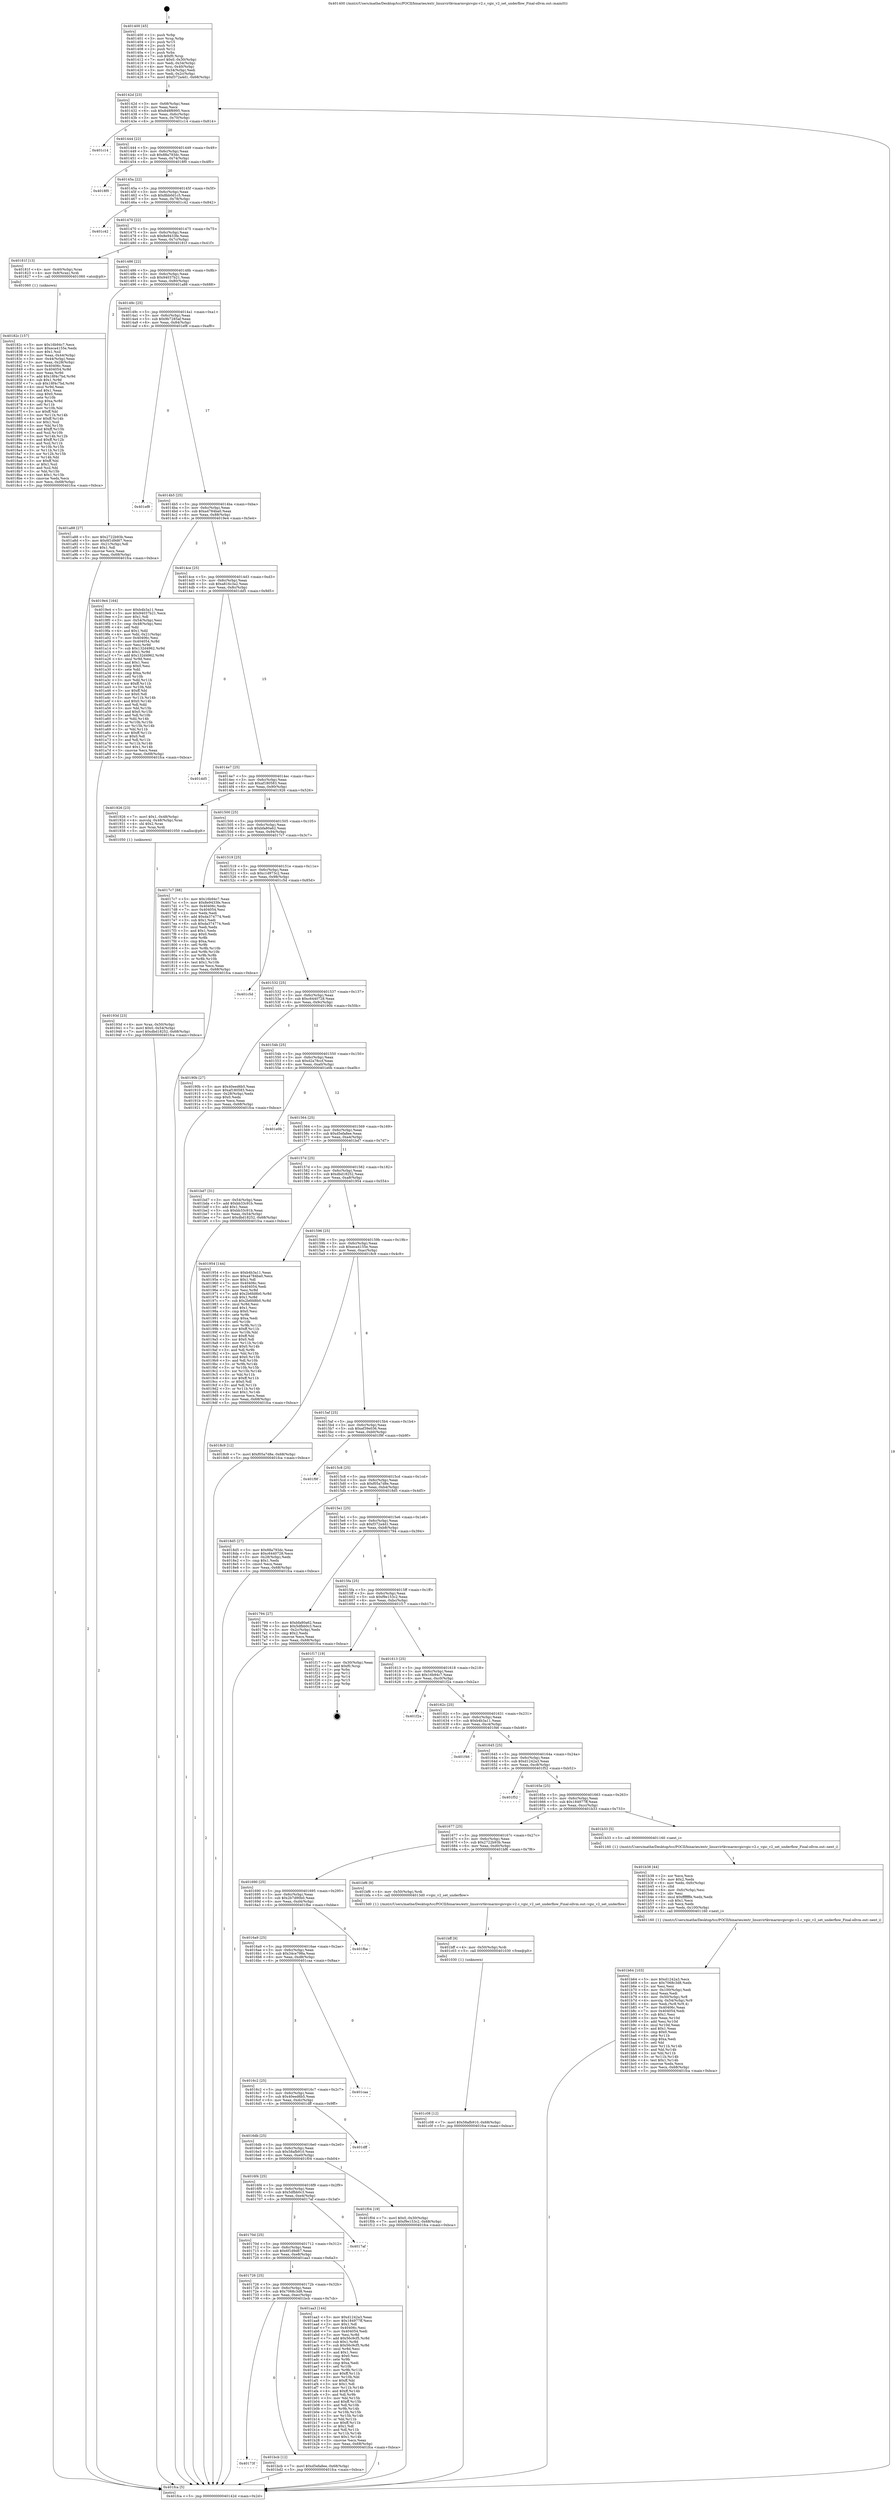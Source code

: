 digraph "0x401400" {
  label = "0x401400 (/mnt/c/Users/mathe/Desktop/tcc/POCII/binaries/extr_linuxvirtkvmarmvgicvgic-v2.c_vgic_v2_set_underflow_Final-ollvm.out::main(0))"
  labelloc = "t"
  node[shape=record]

  Entry [label="",width=0.3,height=0.3,shape=circle,fillcolor=black,style=filled]
  "0x40142d" [label="{
     0x40142d [23]\l
     | [instrs]\l
     &nbsp;&nbsp;0x40142d \<+3\>: mov -0x68(%rbp),%eax\l
     &nbsp;&nbsp;0x401430 \<+2\>: mov %eax,%ecx\l
     &nbsp;&nbsp;0x401432 \<+6\>: sub $0x848f6995,%ecx\l
     &nbsp;&nbsp;0x401438 \<+3\>: mov %eax,-0x6c(%rbp)\l
     &nbsp;&nbsp;0x40143b \<+3\>: mov %ecx,-0x70(%rbp)\l
     &nbsp;&nbsp;0x40143e \<+6\>: je 0000000000401c14 \<main+0x814\>\l
  }"]
  "0x401c14" [label="{
     0x401c14\l
  }", style=dashed]
  "0x401444" [label="{
     0x401444 [22]\l
     | [instrs]\l
     &nbsp;&nbsp;0x401444 \<+5\>: jmp 0000000000401449 \<main+0x49\>\l
     &nbsp;&nbsp;0x401449 \<+3\>: mov -0x6c(%rbp),%eax\l
     &nbsp;&nbsp;0x40144c \<+5\>: sub $0x88a793dc,%eax\l
     &nbsp;&nbsp;0x401451 \<+3\>: mov %eax,-0x74(%rbp)\l
     &nbsp;&nbsp;0x401454 \<+6\>: je 00000000004018f0 \<main+0x4f0\>\l
  }"]
  Exit [label="",width=0.3,height=0.3,shape=circle,fillcolor=black,style=filled,peripheries=2]
  "0x4018f0" [label="{
     0x4018f0\l
  }", style=dashed]
  "0x40145a" [label="{
     0x40145a [22]\l
     | [instrs]\l
     &nbsp;&nbsp;0x40145a \<+5\>: jmp 000000000040145f \<main+0x5f\>\l
     &nbsp;&nbsp;0x40145f \<+3\>: mov -0x6c(%rbp),%eax\l
     &nbsp;&nbsp;0x401462 \<+5\>: sub $0x8bb0d1c5,%eax\l
     &nbsp;&nbsp;0x401467 \<+3\>: mov %eax,-0x78(%rbp)\l
     &nbsp;&nbsp;0x40146a \<+6\>: je 0000000000401c42 \<main+0x842\>\l
  }"]
  "0x401c08" [label="{
     0x401c08 [12]\l
     | [instrs]\l
     &nbsp;&nbsp;0x401c08 \<+7\>: movl $0x58afb910,-0x68(%rbp)\l
     &nbsp;&nbsp;0x401c0f \<+5\>: jmp 0000000000401fca \<main+0xbca\>\l
  }"]
  "0x401c42" [label="{
     0x401c42\l
  }", style=dashed]
  "0x401470" [label="{
     0x401470 [22]\l
     | [instrs]\l
     &nbsp;&nbsp;0x401470 \<+5\>: jmp 0000000000401475 \<main+0x75\>\l
     &nbsp;&nbsp;0x401475 \<+3\>: mov -0x6c(%rbp),%eax\l
     &nbsp;&nbsp;0x401478 \<+5\>: sub $0x8e9433fe,%eax\l
     &nbsp;&nbsp;0x40147d \<+3\>: mov %eax,-0x7c(%rbp)\l
     &nbsp;&nbsp;0x401480 \<+6\>: je 000000000040181f \<main+0x41f\>\l
  }"]
  "0x401bff" [label="{
     0x401bff [9]\l
     | [instrs]\l
     &nbsp;&nbsp;0x401bff \<+4\>: mov -0x50(%rbp),%rdi\l
     &nbsp;&nbsp;0x401c03 \<+5\>: call 0000000000401030 \<free@plt\>\l
     | [calls]\l
     &nbsp;&nbsp;0x401030 \{1\} (unknown)\l
  }"]
  "0x40181f" [label="{
     0x40181f [13]\l
     | [instrs]\l
     &nbsp;&nbsp;0x40181f \<+4\>: mov -0x40(%rbp),%rax\l
     &nbsp;&nbsp;0x401823 \<+4\>: mov 0x8(%rax),%rdi\l
     &nbsp;&nbsp;0x401827 \<+5\>: call 0000000000401060 \<atoi@plt\>\l
     | [calls]\l
     &nbsp;&nbsp;0x401060 \{1\} (unknown)\l
  }"]
  "0x401486" [label="{
     0x401486 [22]\l
     | [instrs]\l
     &nbsp;&nbsp;0x401486 \<+5\>: jmp 000000000040148b \<main+0x8b\>\l
     &nbsp;&nbsp;0x40148b \<+3\>: mov -0x6c(%rbp),%eax\l
     &nbsp;&nbsp;0x40148e \<+5\>: sub $0x94037b21,%eax\l
     &nbsp;&nbsp;0x401493 \<+3\>: mov %eax,-0x80(%rbp)\l
     &nbsp;&nbsp;0x401496 \<+6\>: je 0000000000401a88 \<main+0x688\>\l
  }"]
  "0x40173f" [label="{
     0x40173f\l
  }", style=dashed]
  "0x401a88" [label="{
     0x401a88 [27]\l
     | [instrs]\l
     &nbsp;&nbsp;0x401a88 \<+5\>: mov $0x2722b93b,%eax\l
     &nbsp;&nbsp;0x401a8d \<+5\>: mov $0x6f1d9d67,%ecx\l
     &nbsp;&nbsp;0x401a92 \<+3\>: mov -0x21(%rbp),%dl\l
     &nbsp;&nbsp;0x401a95 \<+3\>: test $0x1,%dl\l
     &nbsp;&nbsp;0x401a98 \<+3\>: cmovne %ecx,%eax\l
     &nbsp;&nbsp;0x401a9b \<+3\>: mov %eax,-0x68(%rbp)\l
     &nbsp;&nbsp;0x401a9e \<+5\>: jmp 0000000000401fca \<main+0xbca\>\l
  }"]
  "0x40149c" [label="{
     0x40149c [25]\l
     | [instrs]\l
     &nbsp;&nbsp;0x40149c \<+5\>: jmp 00000000004014a1 \<main+0xa1\>\l
     &nbsp;&nbsp;0x4014a1 \<+3\>: mov -0x6c(%rbp),%eax\l
     &nbsp;&nbsp;0x4014a4 \<+5\>: sub $0x9b7285af,%eax\l
     &nbsp;&nbsp;0x4014a9 \<+6\>: mov %eax,-0x84(%rbp)\l
     &nbsp;&nbsp;0x4014af \<+6\>: je 0000000000401ef8 \<main+0xaf8\>\l
  }"]
  "0x401bcb" [label="{
     0x401bcb [12]\l
     | [instrs]\l
     &nbsp;&nbsp;0x401bcb \<+7\>: movl $0xd5efa8ee,-0x68(%rbp)\l
     &nbsp;&nbsp;0x401bd2 \<+5\>: jmp 0000000000401fca \<main+0xbca\>\l
  }"]
  "0x401ef8" [label="{
     0x401ef8\l
  }", style=dashed]
  "0x4014b5" [label="{
     0x4014b5 [25]\l
     | [instrs]\l
     &nbsp;&nbsp;0x4014b5 \<+5\>: jmp 00000000004014ba \<main+0xba\>\l
     &nbsp;&nbsp;0x4014ba \<+3\>: mov -0x6c(%rbp),%eax\l
     &nbsp;&nbsp;0x4014bd \<+5\>: sub $0xa4784ba0,%eax\l
     &nbsp;&nbsp;0x4014c2 \<+6\>: mov %eax,-0x88(%rbp)\l
     &nbsp;&nbsp;0x4014c8 \<+6\>: je 00000000004019e4 \<main+0x5e4\>\l
  }"]
  "0x401b64" [label="{
     0x401b64 [103]\l
     | [instrs]\l
     &nbsp;&nbsp;0x401b64 \<+5\>: mov $0xd1242a3,%ecx\l
     &nbsp;&nbsp;0x401b69 \<+5\>: mov $0x7068c3d8,%edx\l
     &nbsp;&nbsp;0x401b6e \<+2\>: xor %esi,%esi\l
     &nbsp;&nbsp;0x401b70 \<+6\>: mov -0x100(%rbp),%edi\l
     &nbsp;&nbsp;0x401b76 \<+3\>: imul %eax,%edi\l
     &nbsp;&nbsp;0x401b79 \<+4\>: mov -0x50(%rbp),%r8\l
     &nbsp;&nbsp;0x401b7d \<+4\>: movslq -0x54(%rbp),%r9\l
     &nbsp;&nbsp;0x401b81 \<+4\>: mov %edi,(%r8,%r9,4)\l
     &nbsp;&nbsp;0x401b85 \<+7\>: mov 0x40406c,%eax\l
     &nbsp;&nbsp;0x401b8c \<+7\>: mov 0x404054,%edi\l
     &nbsp;&nbsp;0x401b93 \<+3\>: sub $0x1,%esi\l
     &nbsp;&nbsp;0x401b96 \<+3\>: mov %eax,%r10d\l
     &nbsp;&nbsp;0x401b99 \<+3\>: add %esi,%r10d\l
     &nbsp;&nbsp;0x401b9c \<+4\>: imul %r10d,%eax\l
     &nbsp;&nbsp;0x401ba0 \<+3\>: and $0x1,%eax\l
     &nbsp;&nbsp;0x401ba3 \<+3\>: cmp $0x0,%eax\l
     &nbsp;&nbsp;0x401ba6 \<+4\>: sete %r11b\l
     &nbsp;&nbsp;0x401baa \<+3\>: cmp $0xa,%edi\l
     &nbsp;&nbsp;0x401bad \<+3\>: setl %bl\l
     &nbsp;&nbsp;0x401bb0 \<+3\>: mov %r11b,%r14b\l
     &nbsp;&nbsp;0x401bb3 \<+3\>: and %bl,%r14b\l
     &nbsp;&nbsp;0x401bb6 \<+3\>: xor %bl,%r11b\l
     &nbsp;&nbsp;0x401bb9 \<+3\>: or %r11b,%r14b\l
     &nbsp;&nbsp;0x401bbc \<+4\>: test $0x1,%r14b\l
     &nbsp;&nbsp;0x401bc0 \<+3\>: cmovne %edx,%ecx\l
     &nbsp;&nbsp;0x401bc3 \<+3\>: mov %ecx,-0x68(%rbp)\l
     &nbsp;&nbsp;0x401bc6 \<+5\>: jmp 0000000000401fca \<main+0xbca\>\l
  }"]
  "0x4019e4" [label="{
     0x4019e4 [164]\l
     | [instrs]\l
     &nbsp;&nbsp;0x4019e4 \<+5\>: mov $0xb4b3a11,%eax\l
     &nbsp;&nbsp;0x4019e9 \<+5\>: mov $0x94037b21,%ecx\l
     &nbsp;&nbsp;0x4019ee \<+2\>: mov $0x1,%dl\l
     &nbsp;&nbsp;0x4019f0 \<+3\>: mov -0x54(%rbp),%esi\l
     &nbsp;&nbsp;0x4019f3 \<+3\>: cmp -0x48(%rbp),%esi\l
     &nbsp;&nbsp;0x4019f6 \<+4\>: setl %dil\l
     &nbsp;&nbsp;0x4019fa \<+4\>: and $0x1,%dil\l
     &nbsp;&nbsp;0x4019fe \<+4\>: mov %dil,-0x21(%rbp)\l
     &nbsp;&nbsp;0x401a02 \<+7\>: mov 0x40406c,%esi\l
     &nbsp;&nbsp;0x401a09 \<+8\>: mov 0x404054,%r8d\l
     &nbsp;&nbsp;0x401a11 \<+3\>: mov %esi,%r9d\l
     &nbsp;&nbsp;0x401a14 \<+7\>: sub $0x132d4962,%r9d\l
     &nbsp;&nbsp;0x401a1b \<+4\>: sub $0x1,%r9d\l
     &nbsp;&nbsp;0x401a1f \<+7\>: add $0x132d4962,%r9d\l
     &nbsp;&nbsp;0x401a26 \<+4\>: imul %r9d,%esi\l
     &nbsp;&nbsp;0x401a2a \<+3\>: and $0x1,%esi\l
     &nbsp;&nbsp;0x401a2d \<+3\>: cmp $0x0,%esi\l
     &nbsp;&nbsp;0x401a30 \<+4\>: sete %dil\l
     &nbsp;&nbsp;0x401a34 \<+4\>: cmp $0xa,%r8d\l
     &nbsp;&nbsp;0x401a38 \<+4\>: setl %r10b\l
     &nbsp;&nbsp;0x401a3c \<+3\>: mov %dil,%r11b\l
     &nbsp;&nbsp;0x401a3f \<+4\>: xor $0xff,%r11b\l
     &nbsp;&nbsp;0x401a43 \<+3\>: mov %r10b,%bl\l
     &nbsp;&nbsp;0x401a46 \<+3\>: xor $0xff,%bl\l
     &nbsp;&nbsp;0x401a49 \<+3\>: xor $0x0,%dl\l
     &nbsp;&nbsp;0x401a4c \<+3\>: mov %r11b,%r14b\l
     &nbsp;&nbsp;0x401a4f \<+4\>: and $0x0,%r14b\l
     &nbsp;&nbsp;0x401a53 \<+3\>: and %dl,%dil\l
     &nbsp;&nbsp;0x401a56 \<+3\>: mov %bl,%r15b\l
     &nbsp;&nbsp;0x401a59 \<+4\>: and $0x0,%r15b\l
     &nbsp;&nbsp;0x401a5d \<+3\>: and %dl,%r10b\l
     &nbsp;&nbsp;0x401a60 \<+3\>: or %dil,%r14b\l
     &nbsp;&nbsp;0x401a63 \<+3\>: or %r10b,%r15b\l
     &nbsp;&nbsp;0x401a66 \<+3\>: xor %r15b,%r14b\l
     &nbsp;&nbsp;0x401a69 \<+3\>: or %bl,%r11b\l
     &nbsp;&nbsp;0x401a6c \<+4\>: xor $0xff,%r11b\l
     &nbsp;&nbsp;0x401a70 \<+3\>: or $0x0,%dl\l
     &nbsp;&nbsp;0x401a73 \<+3\>: and %dl,%r11b\l
     &nbsp;&nbsp;0x401a76 \<+3\>: or %r11b,%r14b\l
     &nbsp;&nbsp;0x401a79 \<+4\>: test $0x1,%r14b\l
     &nbsp;&nbsp;0x401a7d \<+3\>: cmovne %ecx,%eax\l
     &nbsp;&nbsp;0x401a80 \<+3\>: mov %eax,-0x68(%rbp)\l
     &nbsp;&nbsp;0x401a83 \<+5\>: jmp 0000000000401fca \<main+0xbca\>\l
  }"]
  "0x4014ce" [label="{
     0x4014ce [25]\l
     | [instrs]\l
     &nbsp;&nbsp;0x4014ce \<+5\>: jmp 00000000004014d3 \<main+0xd3\>\l
     &nbsp;&nbsp;0x4014d3 \<+3\>: mov -0x6c(%rbp),%eax\l
     &nbsp;&nbsp;0x4014d6 \<+5\>: sub $0xa816c3a2,%eax\l
     &nbsp;&nbsp;0x4014db \<+6\>: mov %eax,-0x8c(%rbp)\l
     &nbsp;&nbsp;0x4014e1 \<+6\>: je 0000000000401dd5 \<main+0x9d5\>\l
  }"]
  "0x401b38" [label="{
     0x401b38 [44]\l
     | [instrs]\l
     &nbsp;&nbsp;0x401b38 \<+2\>: xor %ecx,%ecx\l
     &nbsp;&nbsp;0x401b3a \<+5\>: mov $0x2,%edx\l
     &nbsp;&nbsp;0x401b3f \<+6\>: mov %edx,-0xfc(%rbp)\l
     &nbsp;&nbsp;0x401b45 \<+1\>: cltd\l
     &nbsp;&nbsp;0x401b46 \<+6\>: mov -0xfc(%rbp),%esi\l
     &nbsp;&nbsp;0x401b4c \<+2\>: idiv %esi\l
     &nbsp;&nbsp;0x401b4e \<+6\>: imul $0xfffffffe,%edx,%edx\l
     &nbsp;&nbsp;0x401b54 \<+3\>: sub $0x1,%ecx\l
     &nbsp;&nbsp;0x401b57 \<+2\>: sub %ecx,%edx\l
     &nbsp;&nbsp;0x401b59 \<+6\>: mov %edx,-0x100(%rbp)\l
     &nbsp;&nbsp;0x401b5f \<+5\>: call 0000000000401160 \<next_i\>\l
     | [calls]\l
     &nbsp;&nbsp;0x401160 \{1\} (/mnt/c/Users/mathe/Desktop/tcc/POCII/binaries/extr_linuxvirtkvmarmvgicvgic-v2.c_vgic_v2_set_underflow_Final-ollvm.out::next_i)\l
  }"]
  "0x401dd5" [label="{
     0x401dd5\l
  }", style=dashed]
  "0x4014e7" [label="{
     0x4014e7 [25]\l
     | [instrs]\l
     &nbsp;&nbsp;0x4014e7 \<+5\>: jmp 00000000004014ec \<main+0xec\>\l
     &nbsp;&nbsp;0x4014ec \<+3\>: mov -0x6c(%rbp),%eax\l
     &nbsp;&nbsp;0x4014ef \<+5\>: sub $0xaf180583,%eax\l
     &nbsp;&nbsp;0x4014f4 \<+6\>: mov %eax,-0x90(%rbp)\l
     &nbsp;&nbsp;0x4014fa \<+6\>: je 0000000000401926 \<main+0x526\>\l
  }"]
  "0x401726" [label="{
     0x401726 [25]\l
     | [instrs]\l
     &nbsp;&nbsp;0x401726 \<+5\>: jmp 000000000040172b \<main+0x32b\>\l
     &nbsp;&nbsp;0x40172b \<+3\>: mov -0x6c(%rbp),%eax\l
     &nbsp;&nbsp;0x40172e \<+5\>: sub $0x7068c3d8,%eax\l
     &nbsp;&nbsp;0x401733 \<+6\>: mov %eax,-0xec(%rbp)\l
     &nbsp;&nbsp;0x401739 \<+6\>: je 0000000000401bcb \<main+0x7cb\>\l
  }"]
  "0x401926" [label="{
     0x401926 [23]\l
     | [instrs]\l
     &nbsp;&nbsp;0x401926 \<+7\>: movl $0x1,-0x48(%rbp)\l
     &nbsp;&nbsp;0x40192d \<+4\>: movslq -0x48(%rbp),%rax\l
     &nbsp;&nbsp;0x401931 \<+4\>: shl $0x2,%rax\l
     &nbsp;&nbsp;0x401935 \<+3\>: mov %rax,%rdi\l
     &nbsp;&nbsp;0x401938 \<+5\>: call 0000000000401050 \<malloc@plt\>\l
     | [calls]\l
     &nbsp;&nbsp;0x401050 \{1\} (unknown)\l
  }"]
  "0x401500" [label="{
     0x401500 [25]\l
     | [instrs]\l
     &nbsp;&nbsp;0x401500 \<+5\>: jmp 0000000000401505 \<main+0x105\>\l
     &nbsp;&nbsp;0x401505 \<+3\>: mov -0x6c(%rbp),%eax\l
     &nbsp;&nbsp;0x401508 \<+5\>: sub $0xbfa80a62,%eax\l
     &nbsp;&nbsp;0x40150d \<+6\>: mov %eax,-0x94(%rbp)\l
     &nbsp;&nbsp;0x401513 \<+6\>: je 00000000004017c7 \<main+0x3c7\>\l
  }"]
  "0x401aa3" [label="{
     0x401aa3 [144]\l
     | [instrs]\l
     &nbsp;&nbsp;0x401aa3 \<+5\>: mov $0xd1242a3,%eax\l
     &nbsp;&nbsp;0x401aa8 \<+5\>: mov $0x184977ff,%ecx\l
     &nbsp;&nbsp;0x401aad \<+2\>: mov $0x1,%dl\l
     &nbsp;&nbsp;0x401aaf \<+7\>: mov 0x40406c,%esi\l
     &nbsp;&nbsp;0x401ab6 \<+7\>: mov 0x404054,%edi\l
     &nbsp;&nbsp;0x401abd \<+3\>: mov %esi,%r8d\l
     &nbsp;&nbsp;0x401ac0 \<+7\>: add $0x56c9cf5,%r8d\l
     &nbsp;&nbsp;0x401ac7 \<+4\>: sub $0x1,%r8d\l
     &nbsp;&nbsp;0x401acb \<+7\>: sub $0x56c9cf5,%r8d\l
     &nbsp;&nbsp;0x401ad2 \<+4\>: imul %r8d,%esi\l
     &nbsp;&nbsp;0x401ad6 \<+3\>: and $0x1,%esi\l
     &nbsp;&nbsp;0x401ad9 \<+3\>: cmp $0x0,%esi\l
     &nbsp;&nbsp;0x401adc \<+4\>: sete %r9b\l
     &nbsp;&nbsp;0x401ae0 \<+3\>: cmp $0xa,%edi\l
     &nbsp;&nbsp;0x401ae3 \<+4\>: setl %r10b\l
     &nbsp;&nbsp;0x401ae7 \<+3\>: mov %r9b,%r11b\l
     &nbsp;&nbsp;0x401aea \<+4\>: xor $0xff,%r11b\l
     &nbsp;&nbsp;0x401aee \<+3\>: mov %r10b,%bl\l
     &nbsp;&nbsp;0x401af1 \<+3\>: xor $0xff,%bl\l
     &nbsp;&nbsp;0x401af4 \<+3\>: xor $0x1,%dl\l
     &nbsp;&nbsp;0x401af7 \<+3\>: mov %r11b,%r14b\l
     &nbsp;&nbsp;0x401afa \<+4\>: and $0xff,%r14b\l
     &nbsp;&nbsp;0x401afe \<+3\>: and %dl,%r9b\l
     &nbsp;&nbsp;0x401b01 \<+3\>: mov %bl,%r15b\l
     &nbsp;&nbsp;0x401b04 \<+4\>: and $0xff,%r15b\l
     &nbsp;&nbsp;0x401b08 \<+3\>: and %dl,%r10b\l
     &nbsp;&nbsp;0x401b0b \<+3\>: or %r9b,%r14b\l
     &nbsp;&nbsp;0x401b0e \<+3\>: or %r10b,%r15b\l
     &nbsp;&nbsp;0x401b11 \<+3\>: xor %r15b,%r14b\l
     &nbsp;&nbsp;0x401b14 \<+3\>: or %bl,%r11b\l
     &nbsp;&nbsp;0x401b17 \<+4\>: xor $0xff,%r11b\l
     &nbsp;&nbsp;0x401b1b \<+3\>: or $0x1,%dl\l
     &nbsp;&nbsp;0x401b1e \<+3\>: and %dl,%r11b\l
     &nbsp;&nbsp;0x401b21 \<+3\>: or %r11b,%r14b\l
     &nbsp;&nbsp;0x401b24 \<+4\>: test $0x1,%r14b\l
     &nbsp;&nbsp;0x401b28 \<+3\>: cmovne %ecx,%eax\l
     &nbsp;&nbsp;0x401b2b \<+3\>: mov %eax,-0x68(%rbp)\l
     &nbsp;&nbsp;0x401b2e \<+5\>: jmp 0000000000401fca \<main+0xbca\>\l
  }"]
  "0x4017c7" [label="{
     0x4017c7 [88]\l
     | [instrs]\l
     &nbsp;&nbsp;0x4017c7 \<+5\>: mov $0x16b94c7,%eax\l
     &nbsp;&nbsp;0x4017cc \<+5\>: mov $0x8e9433fe,%ecx\l
     &nbsp;&nbsp;0x4017d1 \<+7\>: mov 0x40406c,%edx\l
     &nbsp;&nbsp;0x4017d8 \<+7\>: mov 0x404054,%esi\l
     &nbsp;&nbsp;0x4017df \<+2\>: mov %edx,%edi\l
     &nbsp;&nbsp;0x4017e1 \<+6\>: add $0xda374774,%edi\l
     &nbsp;&nbsp;0x4017e7 \<+3\>: sub $0x1,%edi\l
     &nbsp;&nbsp;0x4017ea \<+6\>: sub $0xda374774,%edi\l
     &nbsp;&nbsp;0x4017f0 \<+3\>: imul %edi,%edx\l
     &nbsp;&nbsp;0x4017f3 \<+3\>: and $0x1,%edx\l
     &nbsp;&nbsp;0x4017f6 \<+3\>: cmp $0x0,%edx\l
     &nbsp;&nbsp;0x4017f9 \<+4\>: sete %r8b\l
     &nbsp;&nbsp;0x4017fd \<+3\>: cmp $0xa,%esi\l
     &nbsp;&nbsp;0x401800 \<+4\>: setl %r9b\l
     &nbsp;&nbsp;0x401804 \<+3\>: mov %r8b,%r10b\l
     &nbsp;&nbsp;0x401807 \<+3\>: and %r9b,%r10b\l
     &nbsp;&nbsp;0x40180a \<+3\>: xor %r9b,%r8b\l
     &nbsp;&nbsp;0x40180d \<+3\>: or %r8b,%r10b\l
     &nbsp;&nbsp;0x401810 \<+4\>: test $0x1,%r10b\l
     &nbsp;&nbsp;0x401814 \<+3\>: cmovne %ecx,%eax\l
     &nbsp;&nbsp;0x401817 \<+3\>: mov %eax,-0x68(%rbp)\l
     &nbsp;&nbsp;0x40181a \<+5\>: jmp 0000000000401fca \<main+0xbca\>\l
  }"]
  "0x401519" [label="{
     0x401519 [25]\l
     | [instrs]\l
     &nbsp;&nbsp;0x401519 \<+5\>: jmp 000000000040151e \<main+0x11e\>\l
     &nbsp;&nbsp;0x40151e \<+3\>: mov -0x6c(%rbp),%eax\l
     &nbsp;&nbsp;0x401521 \<+5\>: sub $0xc1d973c2,%eax\l
     &nbsp;&nbsp;0x401526 \<+6\>: mov %eax,-0x98(%rbp)\l
     &nbsp;&nbsp;0x40152c \<+6\>: je 0000000000401c5d \<main+0x85d\>\l
  }"]
  "0x40170d" [label="{
     0x40170d [25]\l
     | [instrs]\l
     &nbsp;&nbsp;0x40170d \<+5\>: jmp 0000000000401712 \<main+0x312\>\l
     &nbsp;&nbsp;0x401712 \<+3\>: mov -0x6c(%rbp),%eax\l
     &nbsp;&nbsp;0x401715 \<+5\>: sub $0x6f1d9d67,%eax\l
     &nbsp;&nbsp;0x40171a \<+6\>: mov %eax,-0xe8(%rbp)\l
     &nbsp;&nbsp;0x401720 \<+6\>: je 0000000000401aa3 \<main+0x6a3\>\l
  }"]
  "0x401c5d" [label="{
     0x401c5d\l
  }", style=dashed]
  "0x401532" [label="{
     0x401532 [25]\l
     | [instrs]\l
     &nbsp;&nbsp;0x401532 \<+5\>: jmp 0000000000401537 \<main+0x137\>\l
     &nbsp;&nbsp;0x401537 \<+3\>: mov -0x6c(%rbp),%eax\l
     &nbsp;&nbsp;0x40153a \<+5\>: sub $0xc6440728,%eax\l
     &nbsp;&nbsp;0x40153f \<+6\>: mov %eax,-0x9c(%rbp)\l
     &nbsp;&nbsp;0x401545 \<+6\>: je 000000000040190b \<main+0x50b\>\l
  }"]
  "0x4017af" [label="{
     0x4017af\l
  }", style=dashed]
  "0x40190b" [label="{
     0x40190b [27]\l
     | [instrs]\l
     &nbsp;&nbsp;0x40190b \<+5\>: mov $0x40eed6b5,%eax\l
     &nbsp;&nbsp;0x401910 \<+5\>: mov $0xaf180583,%ecx\l
     &nbsp;&nbsp;0x401915 \<+3\>: mov -0x28(%rbp),%edx\l
     &nbsp;&nbsp;0x401918 \<+3\>: cmp $0x0,%edx\l
     &nbsp;&nbsp;0x40191b \<+3\>: cmove %ecx,%eax\l
     &nbsp;&nbsp;0x40191e \<+3\>: mov %eax,-0x68(%rbp)\l
     &nbsp;&nbsp;0x401921 \<+5\>: jmp 0000000000401fca \<main+0xbca\>\l
  }"]
  "0x40154b" [label="{
     0x40154b [25]\l
     | [instrs]\l
     &nbsp;&nbsp;0x40154b \<+5\>: jmp 0000000000401550 \<main+0x150\>\l
     &nbsp;&nbsp;0x401550 \<+3\>: mov -0x6c(%rbp),%eax\l
     &nbsp;&nbsp;0x401553 \<+5\>: sub $0xd2a78ccf,%eax\l
     &nbsp;&nbsp;0x401558 \<+6\>: mov %eax,-0xa0(%rbp)\l
     &nbsp;&nbsp;0x40155e \<+6\>: je 0000000000401e0b \<main+0xa0b\>\l
  }"]
  "0x4016f4" [label="{
     0x4016f4 [25]\l
     | [instrs]\l
     &nbsp;&nbsp;0x4016f4 \<+5\>: jmp 00000000004016f9 \<main+0x2f9\>\l
     &nbsp;&nbsp;0x4016f9 \<+3\>: mov -0x6c(%rbp),%eax\l
     &nbsp;&nbsp;0x4016fc \<+5\>: sub $0x5dfbb0c3,%eax\l
     &nbsp;&nbsp;0x401701 \<+6\>: mov %eax,-0xe4(%rbp)\l
     &nbsp;&nbsp;0x401707 \<+6\>: je 00000000004017af \<main+0x3af\>\l
  }"]
  "0x401e0b" [label="{
     0x401e0b\l
  }", style=dashed]
  "0x401564" [label="{
     0x401564 [25]\l
     | [instrs]\l
     &nbsp;&nbsp;0x401564 \<+5\>: jmp 0000000000401569 \<main+0x169\>\l
     &nbsp;&nbsp;0x401569 \<+3\>: mov -0x6c(%rbp),%eax\l
     &nbsp;&nbsp;0x40156c \<+5\>: sub $0xd5efa8ee,%eax\l
     &nbsp;&nbsp;0x401571 \<+6\>: mov %eax,-0xa4(%rbp)\l
     &nbsp;&nbsp;0x401577 \<+6\>: je 0000000000401bd7 \<main+0x7d7\>\l
  }"]
  "0x401f04" [label="{
     0x401f04 [19]\l
     | [instrs]\l
     &nbsp;&nbsp;0x401f04 \<+7\>: movl $0x0,-0x30(%rbp)\l
     &nbsp;&nbsp;0x401f0b \<+7\>: movl $0xf9e153c2,-0x68(%rbp)\l
     &nbsp;&nbsp;0x401f12 \<+5\>: jmp 0000000000401fca \<main+0xbca\>\l
  }"]
  "0x401bd7" [label="{
     0x401bd7 [31]\l
     | [instrs]\l
     &nbsp;&nbsp;0x401bd7 \<+3\>: mov -0x54(%rbp),%eax\l
     &nbsp;&nbsp;0x401bda \<+5\>: add $0xbb33c91b,%eax\l
     &nbsp;&nbsp;0x401bdf \<+3\>: add $0x1,%eax\l
     &nbsp;&nbsp;0x401be2 \<+5\>: sub $0xbb33c91b,%eax\l
     &nbsp;&nbsp;0x401be7 \<+3\>: mov %eax,-0x54(%rbp)\l
     &nbsp;&nbsp;0x401bea \<+7\>: movl $0xdbd18252,-0x68(%rbp)\l
     &nbsp;&nbsp;0x401bf1 \<+5\>: jmp 0000000000401fca \<main+0xbca\>\l
  }"]
  "0x40157d" [label="{
     0x40157d [25]\l
     | [instrs]\l
     &nbsp;&nbsp;0x40157d \<+5\>: jmp 0000000000401582 \<main+0x182\>\l
     &nbsp;&nbsp;0x401582 \<+3\>: mov -0x6c(%rbp),%eax\l
     &nbsp;&nbsp;0x401585 \<+5\>: sub $0xdbd18252,%eax\l
     &nbsp;&nbsp;0x40158a \<+6\>: mov %eax,-0xa8(%rbp)\l
     &nbsp;&nbsp;0x401590 \<+6\>: je 0000000000401954 \<main+0x554\>\l
  }"]
  "0x4016db" [label="{
     0x4016db [25]\l
     | [instrs]\l
     &nbsp;&nbsp;0x4016db \<+5\>: jmp 00000000004016e0 \<main+0x2e0\>\l
     &nbsp;&nbsp;0x4016e0 \<+3\>: mov -0x6c(%rbp),%eax\l
     &nbsp;&nbsp;0x4016e3 \<+5\>: sub $0x58afb910,%eax\l
     &nbsp;&nbsp;0x4016e8 \<+6\>: mov %eax,-0xe0(%rbp)\l
     &nbsp;&nbsp;0x4016ee \<+6\>: je 0000000000401f04 \<main+0xb04\>\l
  }"]
  "0x401954" [label="{
     0x401954 [144]\l
     | [instrs]\l
     &nbsp;&nbsp;0x401954 \<+5\>: mov $0xb4b3a11,%eax\l
     &nbsp;&nbsp;0x401959 \<+5\>: mov $0xa4784ba0,%ecx\l
     &nbsp;&nbsp;0x40195e \<+2\>: mov $0x1,%dl\l
     &nbsp;&nbsp;0x401960 \<+7\>: mov 0x40406c,%esi\l
     &nbsp;&nbsp;0x401967 \<+7\>: mov 0x404054,%edi\l
     &nbsp;&nbsp;0x40196e \<+3\>: mov %esi,%r8d\l
     &nbsp;&nbsp;0x401971 \<+7\>: add $0x2b6fd8b0,%r8d\l
     &nbsp;&nbsp;0x401978 \<+4\>: sub $0x1,%r8d\l
     &nbsp;&nbsp;0x40197c \<+7\>: sub $0x2b6fd8b0,%r8d\l
     &nbsp;&nbsp;0x401983 \<+4\>: imul %r8d,%esi\l
     &nbsp;&nbsp;0x401987 \<+3\>: and $0x1,%esi\l
     &nbsp;&nbsp;0x40198a \<+3\>: cmp $0x0,%esi\l
     &nbsp;&nbsp;0x40198d \<+4\>: sete %r9b\l
     &nbsp;&nbsp;0x401991 \<+3\>: cmp $0xa,%edi\l
     &nbsp;&nbsp;0x401994 \<+4\>: setl %r10b\l
     &nbsp;&nbsp;0x401998 \<+3\>: mov %r9b,%r11b\l
     &nbsp;&nbsp;0x40199b \<+4\>: xor $0xff,%r11b\l
     &nbsp;&nbsp;0x40199f \<+3\>: mov %r10b,%bl\l
     &nbsp;&nbsp;0x4019a2 \<+3\>: xor $0xff,%bl\l
     &nbsp;&nbsp;0x4019a5 \<+3\>: xor $0x0,%dl\l
     &nbsp;&nbsp;0x4019a8 \<+3\>: mov %r11b,%r14b\l
     &nbsp;&nbsp;0x4019ab \<+4\>: and $0x0,%r14b\l
     &nbsp;&nbsp;0x4019af \<+3\>: and %dl,%r9b\l
     &nbsp;&nbsp;0x4019b2 \<+3\>: mov %bl,%r15b\l
     &nbsp;&nbsp;0x4019b5 \<+4\>: and $0x0,%r15b\l
     &nbsp;&nbsp;0x4019b9 \<+3\>: and %dl,%r10b\l
     &nbsp;&nbsp;0x4019bc \<+3\>: or %r9b,%r14b\l
     &nbsp;&nbsp;0x4019bf \<+3\>: or %r10b,%r15b\l
     &nbsp;&nbsp;0x4019c2 \<+3\>: xor %r15b,%r14b\l
     &nbsp;&nbsp;0x4019c5 \<+3\>: or %bl,%r11b\l
     &nbsp;&nbsp;0x4019c8 \<+4\>: xor $0xff,%r11b\l
     &nbsp;&nbsp;0x4019cc \<+3\>: or $0x0,%dl\l
     &nbsp;&nbsp;0x4019cf \<+3\>: and %dl,%r11b\l
     &nbsp;&nbsp;0x4019d2 \<+3\>: or %r11b,%r14b\l
     &nbsp;&nbsp;0x4019d5 \<+4\>: test $0x1,%r14b\l
     &nbsp;&nbsp;0x4019d9 \<+3\>: cmovne %ecx,%eax\l
     &nbsp;&nbsp;0x4019dc \<+3\>: mov %eax,-0x68(%rbp)\l
     &nbsp;&nbsp;0x4019df \<+5\>: jmp 0000000000401fca \<main+0xbca\>\l
  }"]
  "0x401596" [label="{
     0x401596 [25]\l
     | [instrs]\l
     &nbsp;&nbsp;0x401596 \<+5\>: jmp 000000000040159b \<main+0x19b\>\l
     &nbsp;&nbsp;0x40159b \<+3\>: mov -0x6c(%rbp),%eax\l
     &nbsp;&nbsp;0x40159e \<+5\>: sub $0xeca4155e,%eax\l
     &nbsp;&nbsp;0x4015a3 \<+6\>: mov %eax,-0xac(%rbp)\l
     &nbsp;&nbsp;0x4015a9 \<+6\>: je 00000000004018c9 \<main+0x4c9\>\l
  }"]
  "0x401dff" [label="{
     0x401dff\l
  }", style=dashed]
  "0x4018c9" [label="{
     0x4018c9 [12]\l
     | [instrs]\l
     &nbsp;&nbsp;0x4018c9 \<+7\>: movl $0xf05a7d8e,-0x68(%rbp)\l
     &nbsp;&nbsp;0x4018d0 \<+5\>: jmp 0000000000401fca \<main+0xbca\>\l
  }"]
  "0x4015af" [label="{
     0x4015af [25]\l
     | [instrs]\l
     &nbsp;&nbsp;0x4015af \<+5\>: jmp 00000000004015b4 \<main+0x1b4\>\l
     &nbsp;&nbsp;0x4015b4 \<+3\>: mov -0x6c(%rbp),%eax\l
     &nbsp;&nbsp;0x4015b7 \<+5\>: sub $0xef39e036,%eax\l
     &nbsp;&nbsp;0x4015bc \<+6\>: mov %eax,-0xb0(%rbp)\l
     &nbsp;&nbsp;0x4015c2 \<+6\>: je 0000000000401f9f \<main+0xb9f\>\l
  }"]
  "0x4016c2" [label="{
     0x4016c2 [25]\l
     | [instrs]\l
     &nbsp;&nbsp;0x4016c2 \<+5\>: jmp 00000000004016c7 \<main+0x2c7\>\l
     &nbsp;&nbsp;0x4016c7 \<+3\>: mov -0x6c(%rbp),%eax\l
     &nbsp;&nbsp;0x4016ca \<+5\>: sub $0x40eed6b5,%eax\l
     &nbsp;&nbsp;0x4016cf \<+6\>: mov %eax,-0xdc(%rbp)\l
     &nbsp;&nbsp;0x4016d5 \<+6\>: je 0000000000401dff \<main+0x9ff\>\l
  }"]
  "0x401f9f" [label="{
     0x401f9f\l
  }", style=dashed]
  "0x4015c8" [label="{
     0x4015c8 [25]\l
     | [instrs]\l
     &nbsp;&nbsp;0x4015c8 \<+5\>: jmp 00000000004015cd \<main+0x1cd\>\l
     &nbsp;&nbsp;0x4015cd \<+3\>: mov -0x6c(%rbp),%eax\l
     &nbsp;&nbsp;0x4015d0 \<+5\>: sub $0xf05a7d8e,%eax\l
     &nbsp;&nbsp;0x4015d5 \<+6\>: mov %eax,-0xb4(%rbp)\l
     &nbsp;&nbsp;0x4015db \<+6\>: je 00000000004018d5 \<main+0x4d5\>\l
  }"]
  "0x401caa" [label="{
     0x401caa\l
  }", style=dashed]
  "0x4018d5" [label="{
     0x4018d5 [27]\l
     | [instrs]\l
     &nbsp;&nbsp;0x4018d5 \<+5\>: mov $0x88a793dc,%eax\l
     &nbsp;&nbsp;0x4018da \<+5\>: mov $0xc6440728,%ecx\l
     &nbsp;&nbsp;0x4018df \<+3\>: mov -0x28(%rbp),%edx\l
     &nbsp;&nbsp;0x4018e2 \<+3\>: cmp $0x1,%edx\l
     &nbsp;&nbsp;0x4018e5 \<+3\>: cmovl %ecx,%eax\l
     &nbsp;&nbsp;0x4018e8 \<+3\>: mov %eax,-0x68(%rbp)\l
     &nbsp;&nbsp;0x4018eb \<+5\>: jmp 0000000000401fca \<main+0xbca\>\l
  }"]
  "0x4015e1" [label="{
     0x4015e1 [25]\l
     | [instrs]\l
     &nbsp;&nbsp;0x4015e1 \<+5\>: jmp 00000000004015e6 \<main+0x1e6\>\l
     &nbsp;&nbsp;0x4015e6 \<+3\>: mov -0x6c(%rbp),%eax\l
     &nbsp;&nbsp;0x4015e9 \<+5\>: sub $0xf372a4d1,%eax\l
     &nbsp;&nbsp;0x4015ee \<+6\>: mov %eax,-0xb8(%rbp)\l
     &nbsp;&nbsp;0x4015f4 \<+6\>: je 0000000000401794 \<main+0x394\>\l
  }"]
  "0x4016a9" [label="{
     0x4016a9 [25]\l
     | [instrs]\l
     &nbsp;&nbsp;0x4016a9 \<+5\>: jmp 00000000004016ae \<main+0x2ae\>\l
     &nbsp;&nbsp;0x4016ae \<+3\>: mov -0x6c(%rbp),%eax\l
     &nbsp;&nbsp;0x4016b1 \<+5\>: sub $0x34ce798a,%eax\l
     &nbsp;&nbsp;0x4016b6 \<+6\>: mov %eax,-0xd8(%rbp)\l
     &nbsp;&nbsp;0x4016bc \<+6\>: je 0000000000401caa \<main+0x8aa\>\l
  }"]
  "0x401794" [label="{
     0x401794 [27]\l
     | [instrs]\l
     &nbsp;&nbsp;0x401794 \<+5\>: mov $0xbfa80a62,%eax\l
     &nbsp;&nbsp;0x401799 \<+5\>: mov $0x5dfbb0c3,%ecx\l
     &nbsp;&nbsp;0x40179e \<+3\>: mov -0x2c(%rbp),%edx\l
     &nbsp;&nbsp;0x4017a1 \<+3\>: cmp $0x2,%edx\l
     &nbsp;&nbsp;0x4017a4 \<+3\>: cmovne %ecx,%eax\l
     &nbsp;&nbsp;0x4017a7 \<+3\>: mov %eax,-0x68(%rbp)\l
     &nbsp;&nbsp;0x4017aa \<+5\>: jmp 0000000000401fca \<main+0xbca\>\l
  }"]
  "0x4015fa" [label="{
     0x4015fa [25]\l
     | [instrs]\l
     &nbsp;&nbsp;0x4015fa \<+5\>: jmp 00000000004015ff \<main+0x1ff\>\l
     &nbsp;&nbsp;0x4015ff \<+3\>: mov -0x6c(%rbp),%eax\l
     &nbsp;&nbsp;0x401602 \<+5\>: sub $0xf9e153c2,%eax\l
     &nbsp;&nbsp;0x401607 \<+6\>: mov %eax,-0xbc(%rbp)\l
     &nbsp;&nbsp;0x40160d \<+6\>: je 0000000000401f17 \<main+0xb17\>\l
  }"]
  "0x401fca" [label="{
     0x401fca [5]\l
     | [instrs]\l
     &nbsp;&nbsp;0x401fca \<+5\>: jmp 000000000040142d \<main+0x2d\>\l
  }"]
  "0x401400" [label="{
     0x401400 [45]\l
     | [instrs]\l
     &nbsp;&nbsp;0x401400 \<+1\>: push %rbp\l
     &nbsp;&nbsp;0x401401 \<+3\>: mov %rsp,%rbp\l
     &nbsp;&nbsp;0x401404 \<+2\>: push %r15\l
     &nbsp;&nbsp;0x401406 \<+2\>: push %r14\l
     &nbsp;&nbsp;0x401408 \<+2\>: push %r12\l
     &nbsp;&nbsp;0x40140a \<+1\>: push %rbx\l
     &nbsp;&nbsp;0x40140b \<+7\>: sub $0xf0,%rsp\l
     &nbsp;&nbsp;0x401412 \<+7\>: movl $0x0,-0x30(%rbp)\l
     &nbsp;&nbsp;0x401419 \<+3\>: mov %edi,-0x34(%rbp)\l
     &nbsp;&nbsp;0x40141c \<+4\>: mov %rsi,-0x40(%rbp)\l
     &nbsp;&nbsp;0x401420 \<+3\>: mov -0x34(%rbp),%edi\l
     &nbsp;&nbsp;0x401423 \<+3\>: mov %edi,-0x2c(%rbp)\l
     &nbsp;&nbsp;0x401426 \<+7\>: movl $0xf372a4d1,-0x68(%rbp)\l
  }"]
  "0x40182c" [label="{
     0x40182c [157]\l
     | [instrs]\l
     &nbsp;&nbsp;0x40182c \<+5\>: mov $0x16b94c7,%ecx\l
     &nbsp;&nbsp;0x401831 \<+5\>: mov $0xeca4155e,%edx\l
     &nbsp;&nbsp;0x401836 \<+3\>: mov $0x1,%sil\l
     &nbsp;&nbsp;0x401839 \<+3\>: mov %eax,-0x44(%rbp)\l
     &nbsp;&nbsp;0x40183c \<+3\>: mov -0x44(%rbp),%eax\l
     &nbsp;&nbsp;0x40183f \<+3\>: mov %eax,-0x28(%rbp)\l
     &nbsp;&nbsp;0x401842 \<+7\>: mov 0x40406c,%eax\l
     &nbsp;&nbsp;0x401849 \<+8\>: mov 0x404054,%r8d\l
     &nbsp;&nbsp;0x401851 \<+3\>: mov %eax,%r9d\l
     &nbsp;&nbsp;0x401854 \<+7\>: add $0x18f4c7bd,%r9d\l
     &nbsp;&nbsp;0x40185b \<+4\>: sub $0x1,%r9d\l
     &nbsp;&nbsp;0x40185f \<+7\>: sub $0x18f4c7bd,%r9d\l
     &nbsp;&nbsp;0x401866 \<+4\>: imul %r9d,%eax\l
     &nbsp;&nbsp;0x40186a \<+3\>: and $0x1,%eax\l
     &nbsp;&nbsp;0x40186d \<+3\>: cmp $0x0,%eax\l
     &nbsp;&nbsp;0x401870 \<+4\>: sete %r10b\l
     &nbsp;&nbsp;0x401874 \<+4\>: cmp $0xa,%r8d\l
     &nbsp;&nbsp;0x401878 \<+4\>: setl %r11b\l
     &nbsp;&nbsp;0x40187c \<+3\>: mov %r10b,%bl\l
     &nbsp;&nbsp;0x40187f \<+3\>: xor $0xff,%bl\l
     &nbsp;&nbsp;0x401882 \<+3\>: mov %r11b,%r14b\l
     &nbsp;&nbsp;0x401885 \<+4\>: xor $0xff,%r14b\l
     &nbsp;&nbsp;0x401889 \<+4\>: xor $0x1,%sil\l
     &nbsp;&nbsp;0x40188d \<+3\>: mov %bl,%r15b\l
     &nbsp;&nbsp;0x401890 \<+4\>: and $0xff,%r15b\l
     &nbsp;&nbsp;0x401894 \<+3\>: and %sil,%r10b\l
     &nbsp;&nbsp;0x401897 \<+3\>: mov %r14b,%r12b\l
     &nbsp;&nbsp;0x40189a \<+4\>: and $0xff,%r12b\l
     &nbsp;&nbsp;0x40189e \<+3\>: and %sil,%r11b\l
     &nbsp;&nbsp;0x4018a1 \<+3\>: or %r10b,%r15b\l
     &nbsp;&nbsp;0x4018a4 \<+3\>: or %r11b,%r12b\l
     &nbsp;&nbsp;0x4018a7 \<+3\>: xor %r12b,%r15b\l
     &nbsp;&nbsp;0x4018aa \<+3\>: or %r14b,%bl\l
     &nbsp;&nbsp;0x4018ad \<+3\>: xor $0xff,%bl\l
     &nbsp;&nbsp;0x4018b0 \<+4\>: or $0x1,%sil\l
     &nbsp;&nbsp;0x4018b4 \<+3\>: and %sil,%bl\l
     &nbsp;&nbsp;0x4018b7 \<+3\>: or %bl,%r15b\l
     &nbsp;&nbsp;0x4018ba \<+4\>: test $0x1,%r15b\l
     &nbsp;&nbsp;0x4018be \<+3\>: cmovne %edx,%ecx\l
     &nbsp;&nbsp;0x4018c1 \<+3\>: mov %ecx,-0x68(%rbp)\l
     &nbsp;&nbsp;0x4018c4 \<+5\>: jmp 0000000000401fca \<main+0xbca\>\l
  }"]
  "0x40193d" [label="{
     0x40193d [23]\l
     | [instrs]\l
     &nbsp;&nbsp;0x40193d \<+4\>: mov %rax,-0x50(%rbp)\l
     &nbsp;&nbsp;0x401941 \<+7\>: movl $0x0,-0x54(%rbp)\l
     &nbsp;&nbsp;0x401948 \<+7\>: movl $0xdbd18252,-0x68(%rbp)\l
     &nbsp;&nbsp;0x40194f \<+5\>: jmp 0000000000401fca \<main+0xbca\>\l
  }"]
  "0x401fbe" [label="{
     0x401fbe\l
  }", style=dashed]
  "0x401f17" [label="{
     0x401f17 [19]\l
     | [instrs]\l
     &nbsp;&nbsp;0x401f17 \<+3\>: mov -0x30(%rbp),%eax\l
     &nbsp;&nbsp;0x401f1a \<+7\>: add $0xf0,%rsp\l
     &nbsp;&nbsp;0x401f21 \<+1\>: pop %rbx\l
     &nbsp;&nbsp;0x401f22 \<+2\>: pop %r12\l
     &nbsp;&nbsp;0x401f24 \<+2\>: pop %r14\l
     &nbsp;&nbsp;0x401f26 \<+2\>: pop %r15\l
     &nbsp;&nbsp;0x401f28 \<+1\>: pop %rbp\l
     &nbsp;&nbsp;0x401f29 \<+1\>: ret\l
  }"]
  "0x401613" [label="{
     0x401613 [25]\l
     | [instrs]\l
     &nbsp;&nbsp;0x401613 \<+5\>: jmp 0000000000401618 \<main+0x218\>\l
     &nbsp;&nbsp;0x401618 \<+3\>: mov -0x6c(%rbp),%eax\l
     &nbsp;&nbsp;0x40161b \<+5\>: sub $0x16b94c7,%eax\l
     &nbsp;&nbsp;0x401620 \<+6\>: mov %eax,-0xc0(%rbp)\l
     &nbsp;&nbsp;0x401626 \<+6\>: je 0000000000401f2a \<main+0xb2a\>\l
  }"]
  "0x401690" [label="{
     0x401690 [25]\l
     | [instrs]\l
     &nbsp;&nbsp;0x401690 \<+5\>: jmp 0000000000401695 \<main+0x295\>\l
     &nbsp;&nbsp;0x401695 \<+3\>: mov -0x6c(%rbp),%eax\l
     &nbsp;&nbsp;0x401698 \<+5\>: sub $0x2b7d90b0,%eax\l
     &nbsp;&nbsp;0x40169d \<+6\>: mov %eax,-0xd4(%rbp)\l
     &nbsp;&nbsp;0x4016a3 \<+6\>: je 0000000000401fbe \<main+0xbbe\>\l
  }"]
  "0x401f2a" [label="{
     0x401f2a\l
  }", style=dashed]
  "0x40162c" [label="{
     0x40162c [25]\l
     | [instrs]\l
     &nbsp;&nbsp;0x40162c \<+5\>: jmp 0000000000401631 \<main+0x231\>\l
     &nbsp;&nbsp;0x401631 \<+3\>: mov -0x6c(%rbp),%eax\l
     &nbsp;&nbsp;0x401634 \<+5\>: sub $0xb4b3a11,%eax\l
     &nbsp;&nbsp;0x401639 \<+6\>: mov %eax,-0xc4(%rbp)\l
     &nbsp;&nbsp;0x40163f \<+6\>: je 0000000000401f46 \<main+0xb46\>\l
  }"]
  "0x401bf6" [label="{
     0x401bf6 [9]\l
     | [instrs]\l
     &nbsp;&nbsp;0x401bf6 \<+4\>: mov -0x50(%rbp),%rdi\l
     &nbsp;&nbsp;0x401bfa \<+5\>: call 00000000004013d0 \<vgic_v2_set_underflow\>\l
     | [calls]\l
     &nbsp;&nbsp;0x4013d0 \{1\} (/mnt/c/Users/mathe/Desktop/tcc/POCII/binaries/extr_linuxvirtkvmarmvgicvgic-v2.c_vgic_v2_set_underflow_Final-ollvm.out::vgic_v2_set_underflow)\l
  }"]
  "0x401f46" [label="{
     0x401f46\l
  }", style=dashed]
  "0x401645" [label="{
     0x401645 [25]\l
     | [instrs]\l
     &nbsp;&nbsp;0x401645 \<+5\>: jmp 000000000040164a \<main+0x24a\>\l
     &nbsp;&nbsp;0x40164a \<+3\>: mov -0x6c(%rbp),%eax\l
     &nbsp;&nbsp;0x40164d \<+5\>: sub $0xd1242a3,%eax\l
     &nbsp;&nbsp;0x401652 \<+6\>: mov %eax,-0xc8(%rbp)\l
     &nbsp;&nbsp;0x401658 \<+6\>: je 0000000000401f52 \<main+0xb52\>\l
  }"]
  "0x401677" [label="{
     0x401677 [25]\l
     | [instrs]\l
     &nbsp;&nbsp;0x401677 \<+5\>: jmp 000000000040167c \<main+0x27c\>\l
     &nbsp;&nbsp;0x40167c \<+3\>: mov -0x6c(%rbp),%eax\l
     &nbsp;&nbsp;0x40167f \<+5\>: sub $0x2722b93b,%eax\l
     &nbsp;&nbsp;0x401684 \<+6\>: mov %eax,-0xd0(%rbp)\l
     &nbsp;&nbsp;0x40168a \<+6\>: je 0000000000401bf6 \<main+0x7f6\>\l
  }"]
  "0x401f52" [label="{
     0x401f52\l
  }", style=dashed]
  "0x40165e" [label="{
     0x40165e [25]\l
     | [instrs]\l
     &nbsp;&nbsp;0x40165e \<+5\>: jmp 0000000000401663 \<main+0x263\>\l
     &nbsp;&nbsp;0x401663 \<+3\>: mov -0x6c(%rbp),%eax\l
     &nbsp;&nbsp;0x401666 \<+5\>: sub $0x184977ff,%eax\l
     &nbsp;&nbsp;0x40166b \<+6\>: mov %eax,-0xcc(%rbp)\l
     &nbsp;&nbsp;0x401671 \<+6\>: je 0000000000401b33 \<main+0x733\>\l
  }"]
  "0x401b33" [label="{
     0x401b33 [5]\l
     | [instrs]\l
     &nbsp;&nbsp;0x401b33 \<+5\>: call 0000000000401160 \<next_i\>\l
     | [calls]\l
     &nbsp;&nbsp;0x401160 \{1\} (/mnt/c/Users/mathe/Desktop/tcc/POCII/binaries/extr_linuxvirtkvmarmvgicvgic-v2.c_vgic_v2_set_underflow_Final-ollvm.out::next_i)\l
  }"]
  Entry -> "0x401400" [label=" 1"]
  "0x40142d" -> "0x401c14" [label=" 0"]
  "0x40142d" -> "0x401444" [label=" 20"]
  "0x401f17" -> Exit [label=" 1"]
  "0x401444" -> "0x4018f0" [label=" 0"]
  "0x401444" -> "0x40145a" [label=" 20"]
  "0x401f04" -> "0x401fca" [label=" 1"]
  "0x40145a" -> "0x401c42" [label=" 0"]
  "0x40145a" -> "0x401470" [label=" 20"]
  "0x401c08" -> "0x401fca" [label=" 1"]
  "0x401470" -> "0x40181f" [label=" 1"]
  "0x401470" -> "0x401486" [label=" 19"]
  "0x401bff" -> "0x401c08" [label=" 1"]
  "0x401486" -> "0x401a88" [label=" 2"]
  "0x401486" -> "0x40149c" [label=" 17"]
  "0x401bf6" -> "0x401bff" [label=" 1"]
  "0x40149c" -> "0x401ef8" [label=" 0"]
  "0x40149c" -> "0x4014b5" [label=" 17"]
  "0x401bd7" -> "0x401fca" [label=" 1"]
  "0x4014b5" -> "0x4019e4" [label=" 2"]
  "0x4014b5" -> "0x4014ce" [label=" 15"]
  "0x401726" -> "0x40173f" [label=" 0"]
  "0x4014ce" -> "0x401dd5" [label=" 0"]
  "0x4014ce" -> "0x4014e7" [label=" 15"]
  "0x401726" -> "0x401bcb" [label=" 1"]
  "0x4014e7" -> "0x401926" [label=" 1"]
  "0x4014e7" -> "0x401500" [label=" 14"]
  "0x401bcb" -> "0x401fca" [label=" 1"]
  "0x401500" -> "0x4017c7" [label=" 1"]
  "0x401500" -> "0x401519" [label=" 13"]
  "0x401b64" -> "0x401fca" [label=" 1"]
  "0x401519" -> "0x401c5d" [label=" 0"]
  "0x401519" -> "0x401532" [label=" 13"]
  "0x401b33" -> "0x401b38" [label=" 1"]
  "0x401532" -> "0x40190b" [label=" 1"]
  "0x401532" -> "0x40154b" [label=" 12"]
  "0x401aa3" -> "0x401fca" [label=" 1"]
  "0x40154b" -> "0x401e0b" [label=" 0"]
  "0x40154b" -> "0x401564" [label=" 12"]
  "0x40170d" -> "0x401aa3" [label=" 1"]
  "0x401564" -> "0x401bd7" [label=" 1"]
  "0x401564" -> "0x40157d" [label=" 11"]
  "0x401b38" -> "0x401b64" [label=" 1"]
  "0x40157d" -> "0x401954" [label=" 2"]
  "0x40157d" -> "0x401596" [label=" 9"]
  "0x4016f4" -> "0x4017af" [label=" 0"]
  "0x401596" -> "0x4018c9" [label=" 1"]
  "0x401596" -> "0x4015af" [label=" 8"]
  "0x40170d" -> "0x401726" [label=" 1"]
  "0x4015af" -> "0x401f9f" [label=" 0"]
  "0x4015af" -> "0x4015c8" [label=" 8"]
  "0x4016db" -> "0x401f04" [label=" 1"]
  "0x4015c8" -> "0x4018d5" [label=" 1"]
  "0x4015c8" -> "0x4015e1" [label=" 7"]
  "0x4016f4" -> "0x40170d" [label=" 2"]
  "0x4015e1" -> "0x401794" [label=" 1"]
  "0x4015e1" -> "0x4015fa" [label=" 6"]
  "0x401794" -> "0x401fca" [label=" 1"]
  "0x401400" -> "0x40142d" [label=" 1"]
  "0x401fca" -> "0x40142d" [label=" 19"]
  "0x4017c7" -> "0x401fca" [label=" 1"]
  "0x40181f" -> "0x40182c" [label=" 1"]
  "0x40182c" -> "0x401fca" [label=" 1"]
  "0x4018c9" -> "0x401fca" [label=" 1"]
  "0x4018d5" -> "0x401fca" [label=" 1"]
  "0x40190b" -> "0x401fca" [label=" 1"]
  "0x401926" -> "0x40193d" [label=" 1"]
  "0x40193d" -> "0x401fca" [label=" 1"]
  "0x401954" -> "0x401fca" [label=" 2"]
  "0x4019e4" -> "0x401fca" [label=" 2"]
  "0x401a88" -> "0x401fca" [label=" 2"]
  "0x4016c2" -> "0x401dff" [label=" 0"]
  "0x4015fa" -> "0x401f17" [label=" 1"]
  "0x4015fa" -> "0x401613" [label=" 5"]
  "0x4016db" -> "0x4016f4" [label=" 2"]
  "0x401613" -> "0x401f2a" [label=" 0"]
  "0x401613" -> "0x40162c" [label=" 5"]
  "0x4016a9" -> "0x401caa" [label=" 0"]
  "0x40162c" -> "0x401f46" [label=" 0"]
  "0x40162c" -> "0x401645" [label=" 5"]
  "0x4016c2" -> "0x4016db" [label=" 3"]
  "0x401645" -> "0x401f52" [label=" 0"]
  "0x401645" -> "0x40165e" [label=" 5"]
  "0x401690" -> "0x401fbe" [label=" 0"]
  "0x40165e" -> "0x401b33" [label=" 1"]
  "0x40165e" -> "0x401677" [label=" 4"]
  "0x401690" -> "0x4016a9" [label=" 3"]
  "0x401677" -> "0x401bf6" [label=" 1"]
  "0x401677" -> "0x401690" [label=" 3"]
  "0x4016a9" -> "0x4016c2" [label=" 3"]
}
